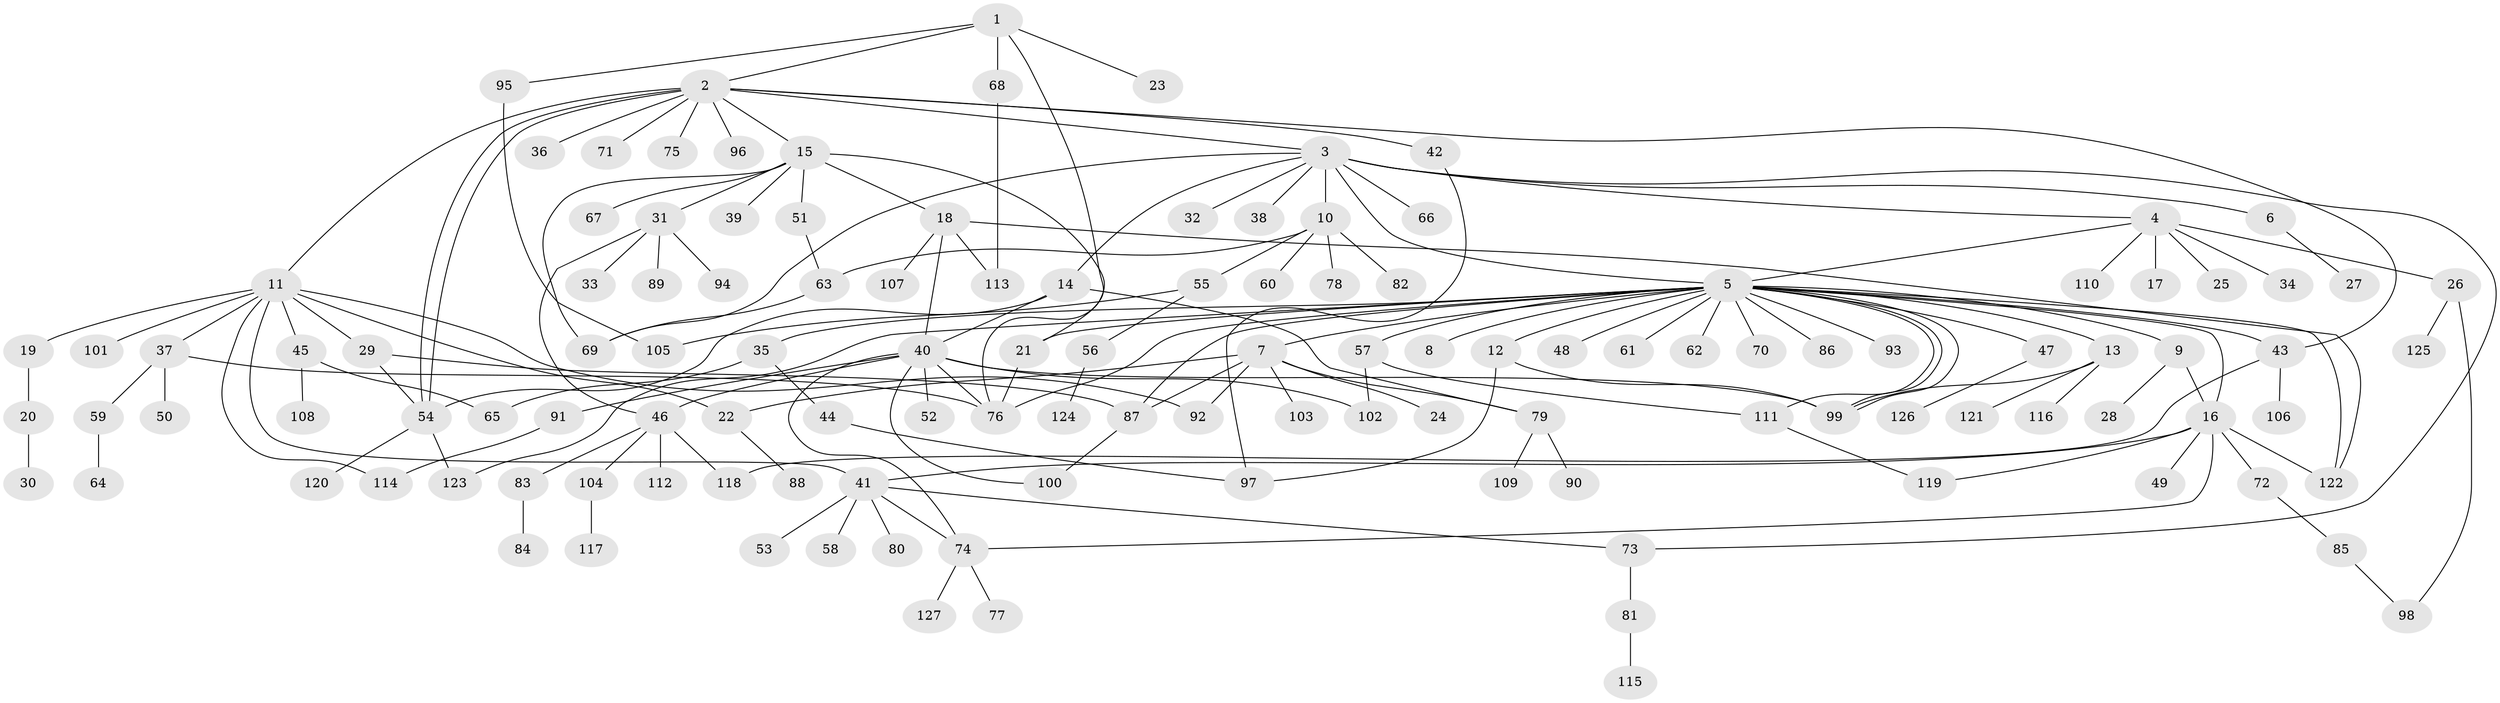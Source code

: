 // Generated by graph-tools (version 1.1) at 2025/26/03/09/25 03:26:01]
// undirected, 127 vertices, 170 edges
graph export_dot {
graph [start="1"]
  node [color=gray90,style=filled];
  1;
  2;
  3;
  4;
  5;
  6;
  7;
  8;
  9;
  10;
  11;
  12;
  13;
  14;
  15;
  16;
  17;
  18;
  19;
  20;
  21;
  22;
  23;
  24;
  25;
  26;
  27;
  28;
  29;
  30;
  31;
  32;
  33;
  34;
  35;
  36;
  37;
  38;
  39;
  40;
  41;
  42;
  43;
  44;
  45;
  46;
  47;
  48;
  49;
  50;
  51;
  52;
  53;
  54;
  55;
  56;
  57;
  58;
  59;
  60;
  61;
  62;
  63;
  64;
  65;
  66;
  67;
  68;
  69;
  70;
  71;
  72;
  73;
  74;
  75;
  76;
  77;
  78;
  79;
  80;
  81;
  82;
  83;
  84;
  85;
  86;
  87;
  88;
  89;
  90;
  91;
  92;
  93;
  94;
  95;
  96;
  97;
  98;
  99;
  100;
  101;
  102;
  103;
  104;
  105;
  106;
  107;
  108;
  109;
  110;
  111;
  112;
  113;
  114;
  115;
  116;
  117;
  118;
  119;
  120;
  121;
  122;
  123;
  124;
  125;
  126;
  127;
  1 -- 2;
  1 -- 23;
  1 -- 68;
  1 -- 76;
  1 -- 95;
  2 -- 3;
  2 -- 11;
  2 -- 15;
  2 -- 36;
  2 -- 42;
  2 -- 43;
  2 -- 54;
  2 -- 54;
  2 -- 71;
  2 -- 75;
  2 -- 96;
  3 -- 4;
  3 -- 5;
  3 -- 6;
  3 -- 10;
  3 -- 14;
  3 -- 32;
  3 -- 38;
  3 -- 66;
  3 -- 69;
  3 -- 73;
  4 -- 5;
  4 -- 17;
  4 -- 25;
  4 -- 26;
  4 -- 34;
  4 -- 110;
  5 -- 7;
  5 -- 8;
  5 -- 9;
  5 -- 12;
  5 -- 13;
  5 -- 16;
  5 -- 21;
  5 -- 35;
  5 -- 43;
  5 -- 47;
  5 -- 48;
  5 -- 57;
  5 -- 61;
  5 -- 62;
  5 -- 70;
  5 -- 76;
  5 -- 86;
  5 -- 87;
  5 -- 93;
  5 -- 99;
  5 -- 99;
  5 -- 111;
  5 -- 122;
  5 -- 123;
  6 -- 27;
  7 -- 22;
  7 -- 24;
  7 -- 79;
  7 -- 87;
  7 -- 92;
  7 -- 103;
  9 -- 16;
  9 -- 28;
  10 -- 55;
  10 -- 60;
  10 -- 63;
  10 -- 78;
  10 -- 82;
  11 -- 19;
  11 -- 22;
  11 -- 29;
  11 -- 37;
  11 -- 41;
  11 -- 45;
  11 -- 92;
  11 -- 101;
  11 -- 114;
  12 -- 97;
  12 -- 99;
  13 -- 99;
  13 -- 116;
  13 -- 121;
  14 -- 40;
  14 -- 54;
  14 -- 79;
  15 -- 18;
  15 -- 21;
  15 -- 31;
  15 -- 39;
  15 -- 51;
  15 -- 67;
  15 -- 69;
  16 -- 41;
  16 -- 49;
  16 -- 72;
  16 -- 74;
  16 -- 119;
  16 -- 122;
  18 -- 40;
  18 -- 107;
  18 -- 113;
  18 -- 122;
  19 -- 20;
  20 -- 30;
  21 -- 76;
  22 -- 88;
  26 -- 98;
  26 -- 125;
  29 -- 54;
  29 -- 87;
  31 -- 33;
  31 -- 46;
  31 -- 89;
  31 -- 94;
  35 -- 44;
  35 -- 65;
  37 -- 50;
  37 -- 59;
  37 -- 76;
  40 -- 46;
  40 -- 52;
  40 -- 74;
  40 -- 76;
  40 -- 91;
  40 -- 99;
  40 -- 100;
  40 -- 102;
  41 -- 53;
  41 -- 58;
  41 -- 73;
  41 -- 74;
  41 -- 80;
  42 -- 97;
  43 -- 106;
  43 -- 118;
  44 -- 97;
  45 -- 65;
  45 -- 108;
  46 -- 83;
  46 -- 104;
  46 -- 112;
  46 -- 118;
  47 -- 126;
  51 -- 63;
  54 -- 120;
  54 -- 123;
  55 -- 56;
  55 -- 105;
  56 -- 124;
  57 -- 102;
  57 -- 111;
  59 -- 64;
  63 -- 69;
  68 -- 113;
  72 -- 85;
  73 -- 81;
  74 -- 77;
  74 -- 127;
  79 -- 90;
  79 -- 109;
  81 -- 115;
  83 -- 84;
  85 -- 98;
  87 -- 100;
  91 -- 114;
  95 -- 105;
  104 -- 117;
  111 -- 119;
}
